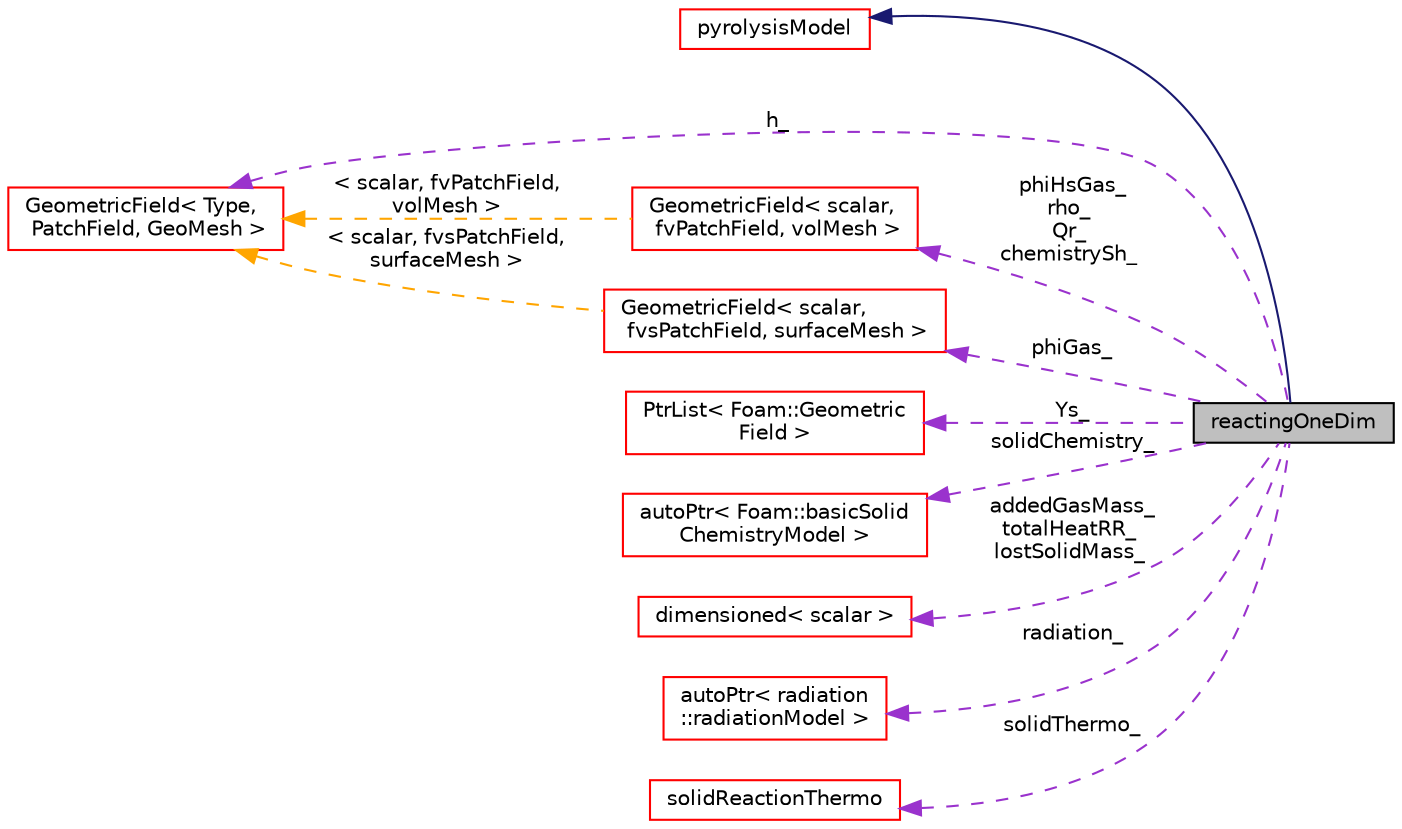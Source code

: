 digraph "reactingOneDim"
{
  bgcolor="transparent";
  edge [fontname="Helvetica",fontsize="10",labelfontname="Helvetica",labelfontsize="10"];
  node [fontname="Helvetica",fontsize="10",shape=record];
  rankdir="LR";
  Node1 [label="reactingOneDim",height=0.2,width=0.4,color="black", fillcolor="grey75", style="filled", fontcolor="black"];
  Node2 -> Node1 [dir="back",color="midnightblue",fontsize="10",style="solid",fontname="Helvetica"];
  Node2 [label="pyrolysisModel",height=0.2,width=0.4,color="red",URL="$a02096.html",tooltip="Base class for pyrolysis models. "];
  Node3 -> Node1 [dir="back",color="darkorchid3",fontsize="10",style="dashed",label=" phiHsGas_\nrho_\nQr_\nchemistrySh_" ,fontname="Helvetica"];
  Node3 [label="GeometricField\< scalar,\l fvPatchField, volMesh \>",height=0.2,width=0.4,color="red",URL="$a00937.html"];
  Node4 -> Node3 [dir="back",color="orange",fontsize="10",style="dashed",label=" \< scalar, fvPatchField,\l volMesh \>" ,fontname="Helvetica"];
  Node4 [label="GeometricField\< Type,\l PatchField, GeoMesh \>",height=0.2,width=0.4,color="red",URL="$a00937.html",tooltip="Generic GeometricField class. "];
  Node5 -> Node1 [dir="back",color="darkorchid3",fontsize="10",style="dashed",label=" Ys_" ,fontname="Helvetica"];
  Node5 [label="PtrList\< Foam::Geometric\lField \>",height=0.2,width=0.4,color="red",URL="$a02082.html"];
  Node6 -> Node1 [dir="back",color="darkorchid3",fontsize="10",style="dashed",label=" phiGas_" ,fontname="Helvetica"];
  Node6 [label="GeometricField\< scalar,\l fvsPatchField, surfaceMesh \>",height=0.2,width=0.4,color="red",URL="$a00937.html"];
  Node4 -> Node6 [dir="back",color="orange",fontsize="10",style="dashed",label=" \< scalar, fvsPatchField,\l surfaceMesh \>" ,fontname="Helvetica"];
  Node7 -> Node1 [dir="back",color="darkorchid3",fontsize="10",style="dashed",label=" solidChemistry_" ,fontname="Helvetica"];
  Node7 [label="autoPtr\< Foam::basicSolid\lChemistryModel \>",height=0.2,width=0.4,color="red",URL="$a00084.html"];
  Node8 -> Node1 [dir="back",color="darkorchid3",fontsize="10",style="dashed",label=" addedGasMass_\ntotalHeatRR_\nlostSolidMass_" ,fontname="Helvetica"];
  Node8 [label="dimensioned\< scalar \>",height=0.2,width=0.4,color="red",URL="$a00538.html"];
  Node9 -> Node1 [dir="back",color="darkorchid3",fontsize="10",style="dashed",label=" radiation_" ,fontname="Helvetica"];
  Node9 [label="autoPtr\< radiation\l::radiationModel \>",height=0.2,width=0.4,color="red",URL="$a00084.html"];
  Node10 -> Node1 [dir="back",color="darkorchid3",fontsize="10",style="dashed",label=" solidThermo_" ,fontname="Helvetica"];
  Node10 [label="solidReactionThermo",height=0.2,width=0.4,color="red",URL="$a02457.html",tooltip="Foam::solidReactionThermo. "];
  Node4 -> Node1 [dir="back",color="darkorchid3",fontsize="10",style="dashed",label=" h_" ,fontname="Helvetica"];
}
